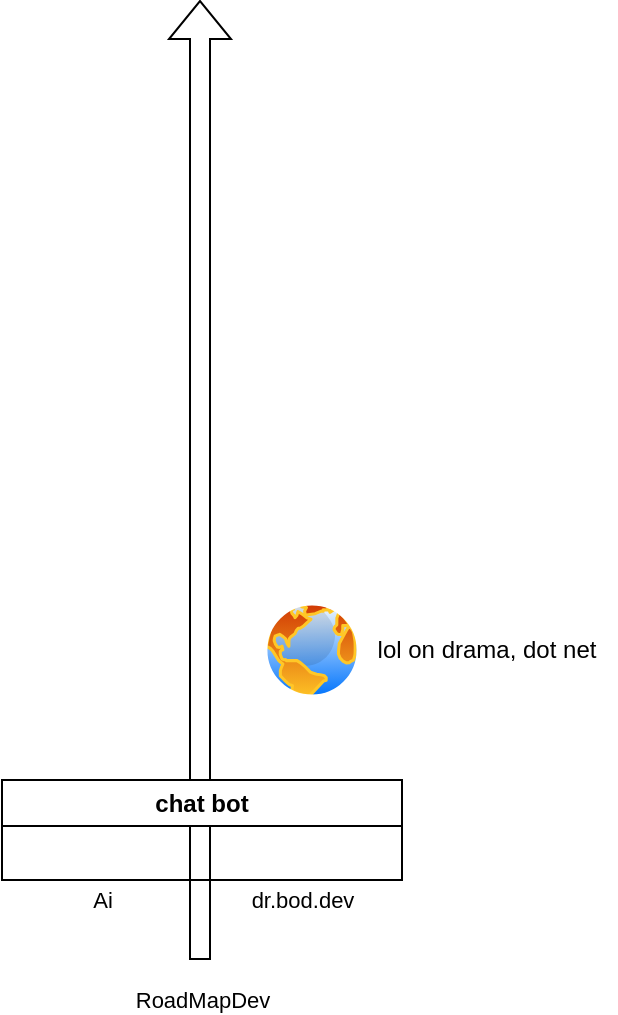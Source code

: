 <mxfile version="26.2.14">
  <diagram name="Page-1" id="EtJa6OUHr0EgolA6sTjD">
    <mxGraphModel dx="657" dy="435" grid="1" gridSize="10" guides="1" tooltips="1" connect="1" arrows="1" fold="1" page="1" pageScale="1" pageWidth="850" pageHeight="1100" math="0" shadow="0">
      <root>
        <mxCell id="0" />
        <mxCell id="1" parent="0" />
        <mxCell id="ZX3fXn7huEDv7nmeIkgq-1" value="" style="shape=flexArrow;endArrow=classic;html=1;rounded=0;" edge="1" parent="1">
          <mxGeometry width="50" height="50" relative="1" as="geometry">
            <mxPoint x="439" y="640" as="sourcePoint" />
            <mxPoint x="439" y="160" as="targetPoint" />
          </mxGeometry>
        </mxCell>
        <mxCell id="ZX3fXn7huEDv7nmeIkgq-2" value="Ai" style="edgeLabel;html=1;align=center;verticalAlign=middle;resizable=0;points=[];" vertex="1" connectable="0" parent="ZX3fXn7huEDv7nmeIkgq-1">
          <mxGeometry x="0.805" relative="1" as="geometry">
            <mxPoint x="-49" y="403" as="offset" />
          </mxGeometry>
        </mxCell>
        <mxCell id="ZX3fXn7huEDv7nmeIkgq-3" value="dr.bod.dev" style="edgeLabel;html=1;align=center;verticalAlign=middle;resizable=0;points=[];" vertex="1" connectable="0" parent="ZX3fXn7huEDv7nmeIkgq-1">
          <mxGeometry x="1" y="-2" relative="1" as="geometry">
            <mxPoint x="49" y="450" as="offset" />
          </mxGeometry>
        </mxCell>
        <mxCell id="ZX3fXn7huEDv7nmeIkgq-4" value="RoadMapDev" style="edgeLabel;html=1;align=center;verticalAlign=middle;resizable=0;points=[];" vertex="1" connectable="0" parent="ZX3fXn7huEDv7nmeIkgq-1">
          <mxGeometry x="0.931" y="17" relative="1" as="geometry">
            <mxPoint x="18" y="483" as="offset" />
          </mxGeometry>
        </mxCell>
        <mxCell id="ZX3fXn7huEDv7nmeIkgq-5" value="chat bot" style="swimlane;whiteSpace=wrap;html=1;" vertex="1" parent="1">
          <mxGeometry x="340" y="550" width="200" height="50" as="geometry" />
        </mxCell>
        <mxCell id="ZX3fXn7huEDv7nmeIkgq-6" value="" style="image;aspect=fixed;perimeter=ellipsePerimeter;html=1;align=center;shadow=0;dashed=0;spacingTop=3;image=img/lib/active_directory/internet_globe.svg;" vertex="1" parent="1">
          <mxGeometry x="470" y="460" width="50" height="50" as="geometry" />
        </mxCell>
        <mxCell id="ZX3fXn7huEDv7nmeIkgq-7" value="lol on drama, dot net" style="text;html=1;align=center;verticalAlign=middle;resizable=0;points=[];autosize=1;strokeColor=none;fillColor=none;" vertex="1" parent="1">
          <mxGeometry x="517" y="470" width="130" height="30" as="geometry" />
        </mxCell>
      </root>
    </mxGraphModel>
  </diagram>
</mxfile>
